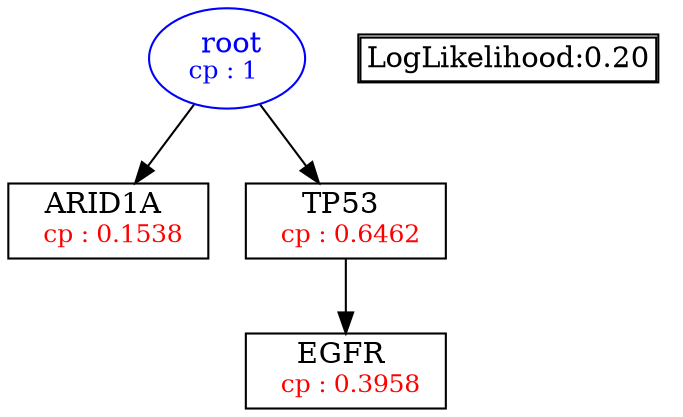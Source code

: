 digraph tree {
    "root" [label=<<font color='Blue'> root</font><br/><font color='Blue' POINT-SIZE='12'>cp : 1 </font>>, shape=oval, color=Blue];
    "S1" [label =<ARID1A <br/> <font color='Red' POINT-SIZE='12'> cp : 0.1538 </font>>, shape=box];
    "S2" [label =<TP53 <br/> <font color='Red' POINT-SIZE='12'> cp : 0.6462 </font>>, shape=box];
    "S3" [label =<EGFR <br/> <font color='Red' POINT-SIZE='12'> cp : 0.3958 </font>>, shape=box];
    "root" -> "S1";
    "root" -> "S2";
    "S2" -> "S3";

    node[shape=plaintext]
    fontsize="10"
    struct1 [label=
    <<TABLE BORDER="1" CELLBORDER="1" CELLSPACING="0" >
    <TR><TD ALIGN="LEFT">LogLikelihood:0.20</TD></TR>
    </TABLE>>];

}
